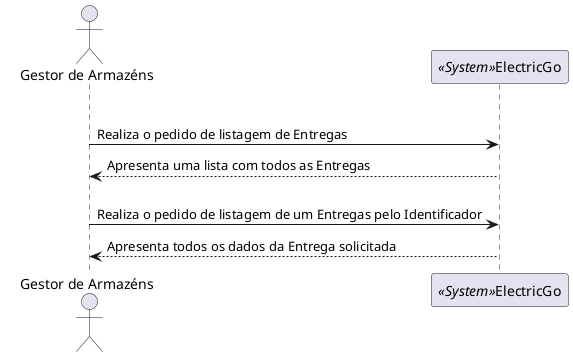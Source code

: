@startuml
actor "Gestor de Armazéns" as A
participant "<i><<System>></i>ElectricGo" as S

alt Listar todos os Entregas

	A -> S: Realiza o pedido de listagem de Entregas
	S --> A: Apresenta uma lista com todos as Entregas

else Listar um Entrega por Identificador

	A -> S: Realiza o pedido de listagem de um Entregas pelo Identificador
	S --> A: Apresenta todos os dados da Entrega solicitada

@enduml
